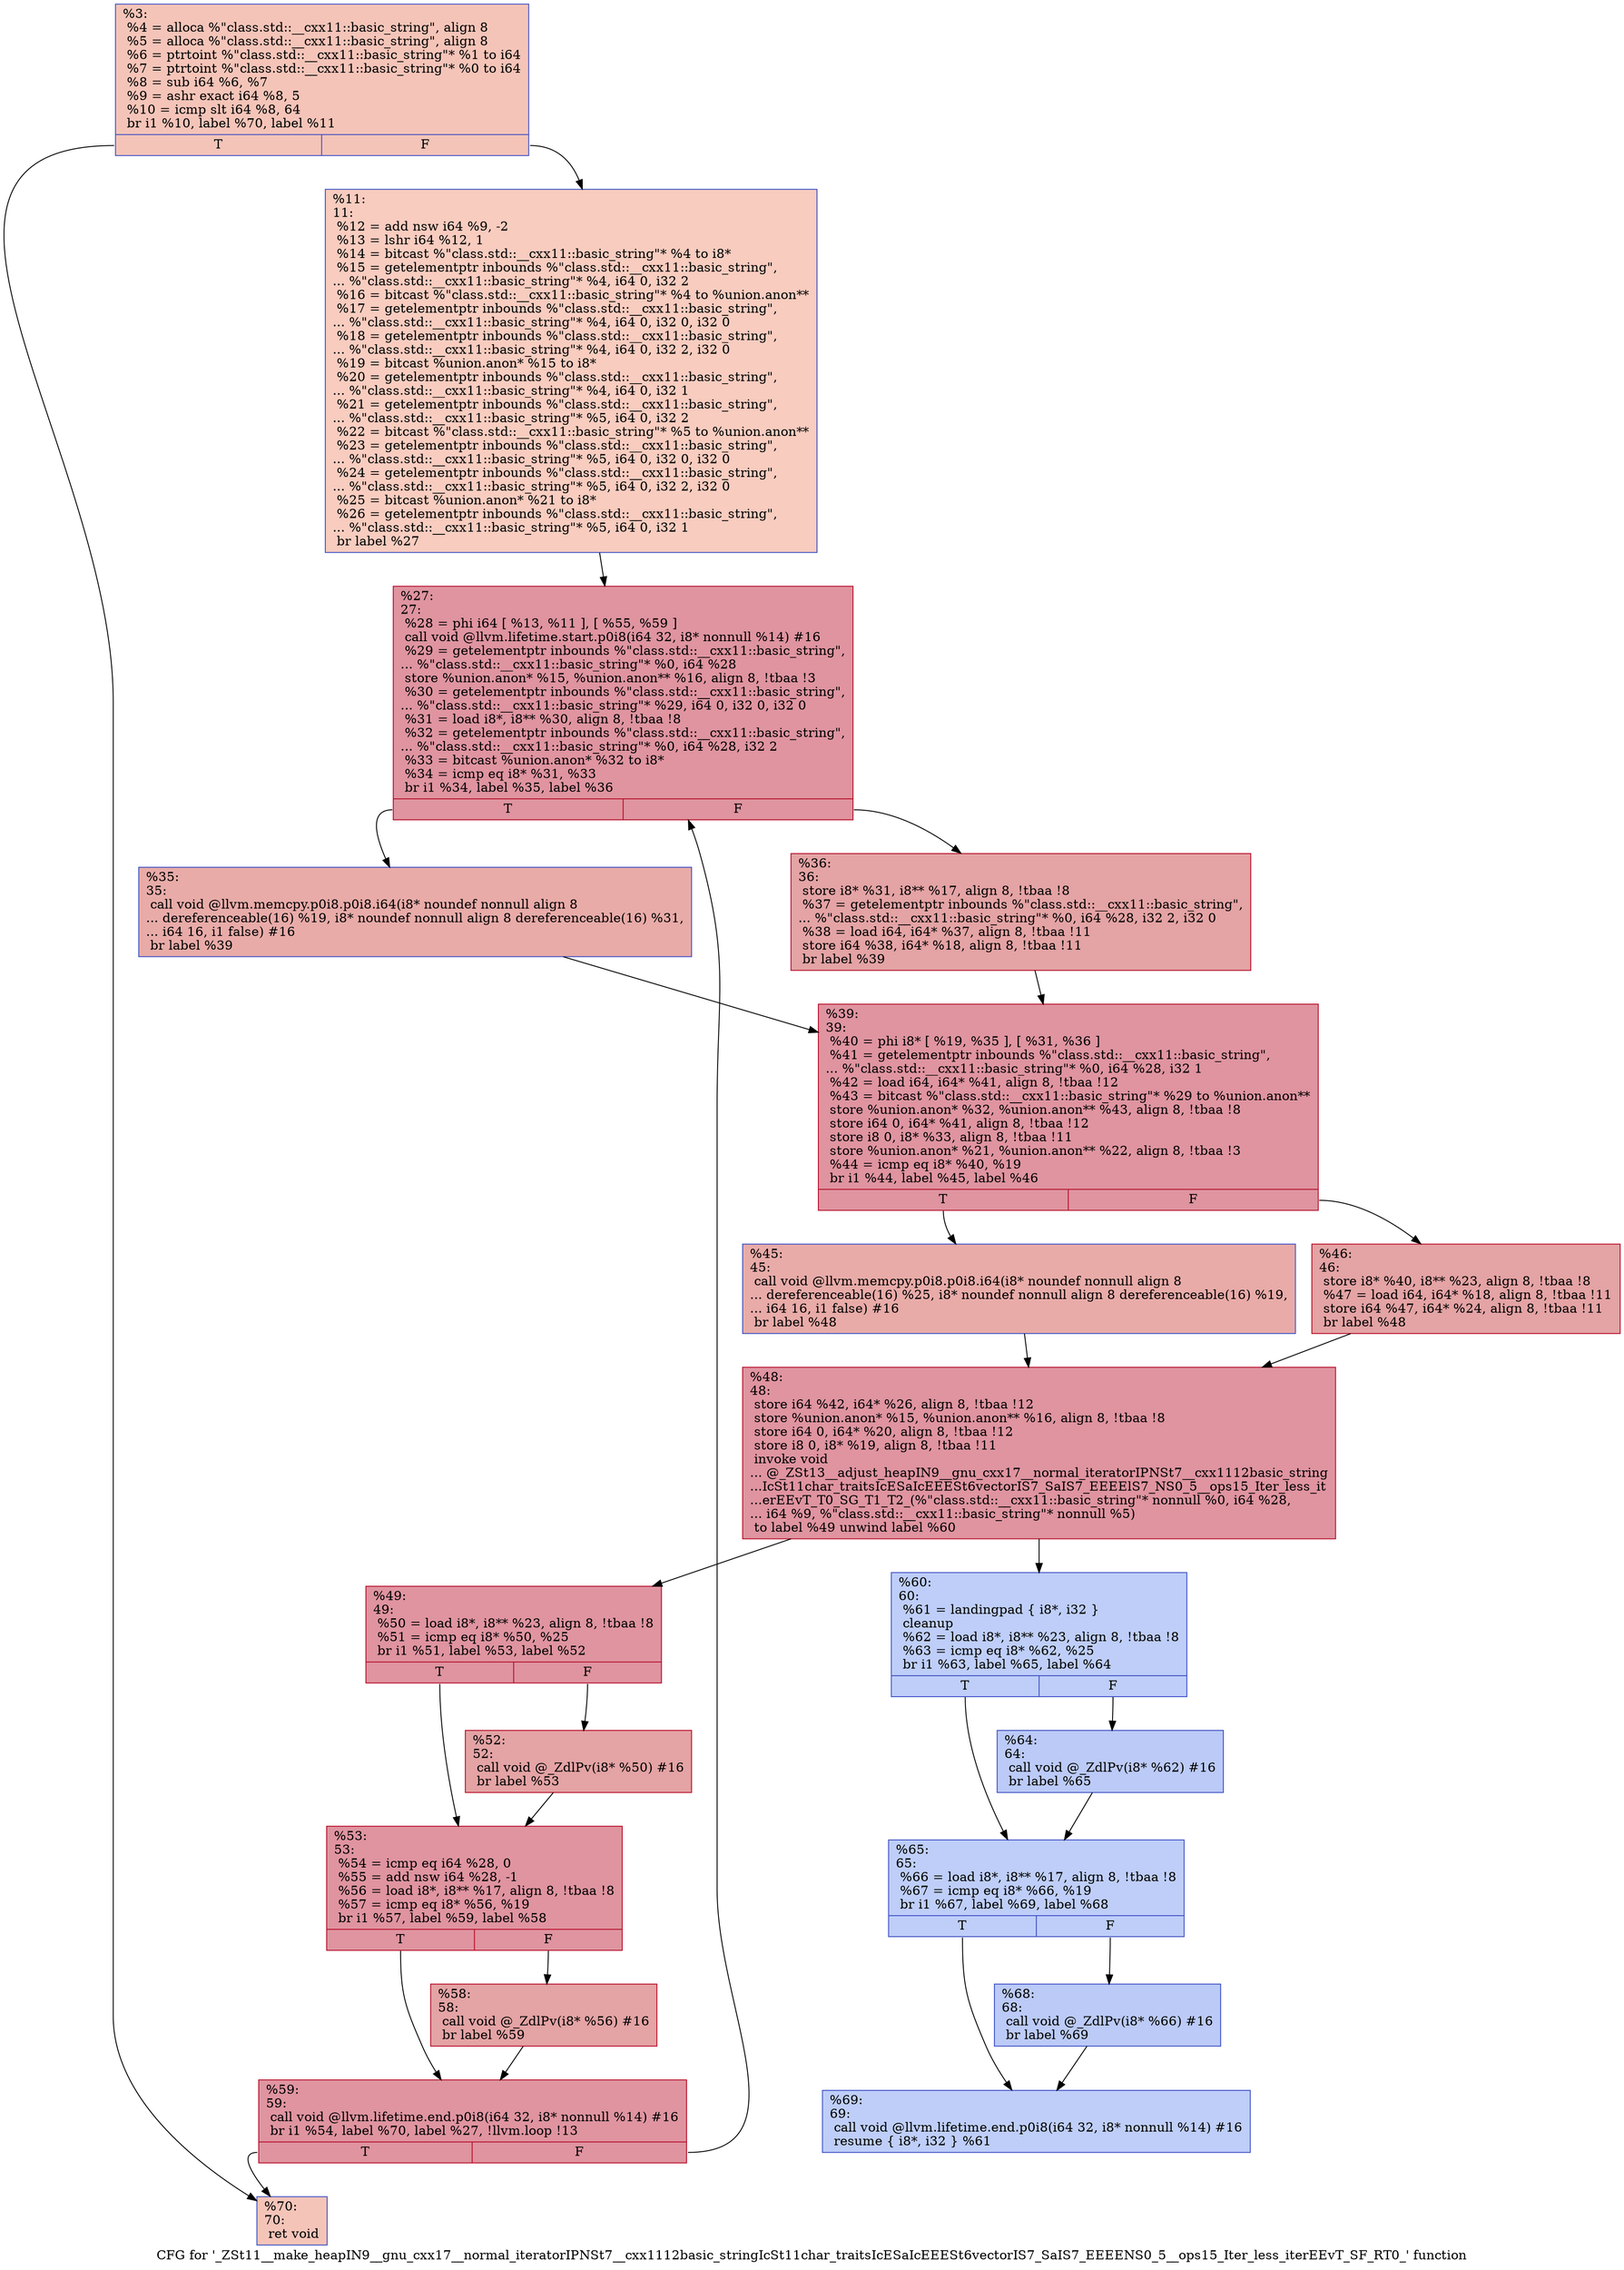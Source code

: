 digraph "CFG for '_ZSt11__make_heapIN9__gnu_cxx17__normal_iteratorIPNSt7__cxx1112basic_stringIcSt11char_traitsIcESaIcEEESt6vectorIS7_SaIS7_EEEENS0_5__ops15_Iter_less_iterEEvT_SF_RT0_' function" {
	label="CFG for '_ZSt11__make_heapIN9__gnu_cxx17__normal_iteratorIPNSt7__cxx1112basic_stringIcSt11char_traitsIcESaIcEEESt6vectorIS7_SaIS7_EEEENS0_5__ops15_Iter_less_iterEEvT_SF_RT0_' function";

	Node0x5599fb3f6750 [shape=record,color="#3d50c3ff", style=filled, fillcolor="#e97a5f70",label="{%3:\l  %4 = alloca %\"class.std::__cxx11::basic_string\", align 8\l  %5 = alloca %\"class.std::__cxx11::basic_string\", align 8\l  %6 = ptrtoint %\"class.std::__cxx11::basic_string\"* %1 to i64\l  %7 = ptrtoint %\"class.std::__cxx11::basic_string\"* %0 to i64\l  %8 = sub i64 %6, %7\l  %9 = ashr exact i64 %8, 5\l  %10 = icmp slt i64 %8, 64\l  br i1 %10, label %70, label %11\l|{<s0>T|<s1>F}}"];
	Node0x5599fb3f6750:s0 -> Node0x5599fb3f6810;
	Node0x5599fb3f6750:s1 -> Node0x5599fb3f6b60;
	Node0x5599fb3f6b60 [shape=record,color="#3d50c3ff", style=filled, fillcolor="#f08b6e70",label="{%11:\l11:                                               \l  %12 = add nsw i64 %9, -2\l  %13 = lshr i64 %12, 1\l  %14 = bitcast %\"class.std::__cxx11::basic_string\"* %4 to i8*\l  %15 = getelementptr inbounds %\"class.std::__cxx11::basic_string\",\l... %\"class.std::__cxx11::basic_string\"* %4, i64 0, i32 2\l  %16 = bitcast %\"class.std::__cxx11::basic_string\"* %4 to %union.anon**\l  %17 = getelementptr inbounds %\"class.std::__cxx11::basic_string\",\l... %\"class.std::__cxx11::basic_string\"* %4, i64 0, i32 0, i32 0\l  %18 = getelementptr inbounds %\"class.std::__cxx11::basic_string\",\l... %\"class.std::__cxx11::basic_string\"* %4, i64 0, i32 2, i32 0\l  %19 = bitcast %union.anon* %15 to i8*\l  %20 = getelementptr inbounds %\"class.std::__cxx11::basic_string\",\l... %\"class.std::__cxx11::basic_string\"* %4, i64 0, i32 1\l  %21 = getelementptr inbounds %\"class.std::__cxx11::basic_string\",\l... %\"class.std::__cxx11::basic_string\"* %5, i64 0, i32 2\l  %22 = bitcast %\"class.std::__cxx11::basic_string\"* %5 to %union.anon**\l  %23 = getelementptr inbounds %\"class.std::__cxx11::basic_string\",\l... %\"class.std::__cxx11::basic_string\"* %5, i64 0, i32 0, i32 0\l  %24 = getelementptr inbounds %\"class.std::__cxx11::basic_string\",\l... %\"class.std::__cxx11::basic_string\"* %5, i64 0, i32 2, i32 0\l  %25 = bitcast %union.anon* %21 to i8*\l  %26 = getelementptr inbounds %\"class.std::__cxx11::basic_string\",\l... %\"class.std::__cxx11::basic_string\"* %5, i64 0, i32 1\l  br label %27\l}"];
	Node0x5599fb3f6b60 -> Node0x5599fb3f74c0;
	Node0x5599fb3f74c0 [shape=record,color="#b70d28ff", style=filled, fillcolor="#b70d2870",label="{%27:\l27:                                               \l  %28 = phi i64 [ %13, %11 ], [ %55, %59 ]\l  call void @llvm.lifetime.start.p0i8(i64 32, i8* nonnull %14) #16\l  %29 = getelementptr inbounds %\"class.std::__cxx11::basic_string\",\l... %\"class.std::__cxx11::basic_string\"* %0, i64 %28\l  store %union.anon* %15, %union.anon** %16, align 8, !tbaa !3\l  %30 = getelementptr inbounds %\"class.std::__cxx11::basic_string\",\l... %\"class.std::__cxx11::basic_string\"* %29, i64 0, i32 0, i32 0\l  %31 = load i8*, i8** %30, align 8, !tbaa !8\l  %32 = getelementptr inbounds %\"class.std::__cxx11::basic_string\",\l... %\"class.std::__cxx11::basic_string\"* %0, i64 %28, i32 2\l  %33 = bitcast %union.anon* %32 to i8*\l  %34 = icmp eq i8* %31, %33\l  br i1 %34, label %35, label %36\l|{<s0>T|<s1>F}}"];
	Node0x5599fb3f74c0:s0 -> Node0x5599fb3f7b90;
	Node0x5599fb3f74c0:s1 -> Node0x5599fb3f7be0;
	Node0x5599fb3f7b90 [shape=record,color="#3d50c3ff", style=filled, fillcolor="#cc403a70",label="{%35:\l35:                                               \l  call void @llvm.memcpy.p0i8.p0i8.i64(i8* noundef nonnull align 8\l... dereferenceable(16) %19, i8* noundef nonnull align 8 dereferenceable(16) %31,\l... i64 16, i1 false) #16\l  br label %39\l}"];
	Node0x5599fb3f7b90 -> Node0x5599fb3f7de0;
	Node0x5599fb3f7be0 [shape=record,color="#b70d28ff", style=filled, fillcolor="#c32e3170",label="{%36:\l36:                                               \l  store i8* %31, i8** %17, align 8, !tbaa !8\l  %37 = getelementptr inbounds %\"class.std::__cxx11::basic_string\",\l... %\"class.std::__cxx11::basic_string\"* %0, i64 %28, i32 2, i32 0\l  %38 = load i64, i64* %37, align 8, !tbaa !11\l  store i64 %38, i64* %18, align 8, !tbaa !11\l  br label %39\l}"];
	Node0x5599fb3f7be0 -> Node0x5599fb3f7de0;
	Node0x5599fb3f7de0 [shape=record,color="#b70d28ff", style=filled, fillcolor="#b70d2870",label="{%39:\l39:                                               \l  %40 = phi i8* [ %19, %35 ], [ %31, %36 ]\l  %41 = getelementptr inbounds %\"class.std::__cxx11::basic_string\",\l... %\"class.std::__cxx11::basic_string\"* %0, i64 %28, i32 1\l  %42 = load i64, i64* %41, align 8, !tbaa !12\l  %43 = bitcast %\"class.std::__cxx11::basic_string\"* %29 to %union.anon**\l  store %union.anon* %32, %union.anon** %43, align 8, !tbaa !8\l  store i64 0, i64* %41, align 8, !tbaa !12\l  store i8 0, i8* %33, align 8, !tbaa !11\l  store %union.anon* %21, %union.anon** %22, align 8, !tbaa !3\l  %44 = icmp eq i8* %40, %19\l  br i1 %44, label %45, label %46\l|{<s0>T|<s1>F}}"];
	Node0x5599fb3f7de0:s0 -> Node0x5599fb3e9670;
	Node0x5599fb3f7de0:s1 -> Node0x5599fb3e96c0;
	Node0x5599fb3e9670 [shape=record,color="#3d50c3ff", style=filled, fillcolor="#cc403a70",label="{%45:\l45:                                               \l  call void @llvm.memcpy.p0i8.p0i8.i64(i8* noundef nonnull align 8\l... dereferenceable(16) %25, i8* noundef nonnull align 8 dereferenceable(16) %19,\l... i64 16, i1 false) #16\l  br label %48\l}"];
	Node0x5599fb3e9670 -> Node0x5599fb3e9880;
	Node0x5599fb3e96c0 [shape=record,color="#b70d28ff", style=filled, fillcolor="#c32e3170",label="{%46:\l46:                                               \l  store i8* %40, i8** %23, align 8, !tbaa !8\l  %47 = load i64, i64* %18, align 8, !tbaa !11\l  store i64 %47, i64* %24, align 8, !tbaa !11\l  br label %48\l}"];
	Node0x5599fb3e96c0 -> Node0x5599fb3e9880;
	Node0x5599fb3e9880 [shape=record,color="#b70d28ff", style=filled, fillcolor="#b70d2870",label="{%48:\l48:                                               \l  store i64 %42, i64* %26, align 8, !tbaa !12\l  store %union.anon* %15, %union.anon** %16, align 8, !tbaa !8\l  store i64 0, i64* %20, align 8, !tbaa !12\l  store i8 0, i8* %19, align 8, !tbaa !11\l  invoke void\l... @_ZSt13__adjust_heapIN9__gnu_cxx17__normal_iteratorIPNSt7__cxx1112basic_string\l...IcSt11char_traitsIcESaIcEEESt6vectorIS7_SaIS7_EEEElS7_NS0_5__ops15_Iter_less_it\l...erEEvT_T0_SG_T1_T2_(%\"class.std::__cxx11::basic_string\"* nonnull %0, i64 %28,\l... i64 %9, %\"class.std::__cxx11::basic_string\"* nonnull %5)\l          to label %49 unwind label %60\l}"];
	Node0x5599fb3e9880 -> Node0x5599fb3e9e40;
	Node0x5599fb3e9880 -> Node0x5599fb3e9e90;
	Node0x5599fb3e9e40 [shape=record,color="#b70d28ff", style=filled, fillcolor="#b70d2870",label="{%49:\l49:                                               \l  %50 = load i8*, i8** %23, align 8, !tbaa !8\l  %51 = icmp eq i8* %50, %25\l  br i1 %51, label %53, label %52\l|{<s0>T|<s1>F}}"];
	Node0x5599fb3e9e40:s0 -> Node0x5599fb3ea320;
	Node0x5599fb3e9e40:s1 -> Node0x5599fb3ea370;
	Node0x5599fb3ea370 [shape=record,color="#b70d28ff", style=filled, fillcolor="#c32e3170",label="{%52:\l52:                                               \l  call void @_ZdlPv(i8* %50) #16\l  br label %53\l}"];
	Node0x5599fb3ea370 -> Node0x5599fb3ea320;
	Node0x5599fb3ea320 [shape=record,color="#b70d28ff", style=filled, fillcolor="#b70d2870",label="{%53:\l53:                                               \l  %54 = icmp eq i64 %28, 0\l  %55 = add nsw i64 %28, -1\l  %56 = load i8*, i8** %17, align 8, !tbaa !8\l  %57 = icmp eq i8* %56, %19\l  br i1 %57, label %59, label %58\l|{<s0>T|<s1>F}}"];
	Node0x5599fb3ea320:s0 -> Node0x5599fb3f75b0;
	Node0x5599fb3ea320:s1 -> Node0x5599fb3ea830;
	Node0x5599fb3ea830 [shape=record,color="#b70d28ff", style=filled, fillcolor="#c32e3170",label="{%58:\l58:                                               \l  call void @_ZdlPv(i8* %56) #16\l  br label %59\l}"];
	Node0x5599fb3ea830 -> Node0x5599fb3f75b0;
	Node0x5599fb3f75b0 [shape=record,color="#b70d28ff", style=filled, fillcolor="#b70d2870",label="{%59:\l59:                                               \l  call void @llvm.lifetime.end.p0i8(i64 32, i8* nonnull %14) #16\l  br i1 %54, label %70, label %27, !llvm.loop !13\l|{<s0>T|<s1>F}}"];
	Node0x5599fb3f75b0:s0 -> Node0x5599fb3f6810;
	Node0x5599fb3f75b0:s1 -> Node0x5599fb3f74c0;
	Node0x5599fb3e9e90 [shape=record,color="#3d50c3ff", style=filled, fillcolor="#6c8ff170",label="{%60:\l60:                                               \l  %61 = landingpad \{ i8*, i32 \}\l          cleanup\l  %62 = load i8*, i8** %23, align 8, !tbaa !8\l  %63 = icmp eq i8* %62, %25\l  br i1 %63, label %65, label %64\l|{<s0>T|<s1>F}}"];
	Node0x5599fb3e9e90:s0 -> Node0x5599fb3fb220;
	Node0x5599fb3e9e90:s1 -> Node0x5599fb3fb270;
	Node0x5599fb3fb270 [shape=record,color="#3d50c3ff", style=filled, fillcolor="#6687ed70",label="{%64:\l64:                                               \l  call void @_ZdlPv(i8* %62) #16\l  br label %65\l}"];
	Node0x5599fb3fb270 -> Node0x5599fb3fb220;
	Node0x5599fb3fb220 [shape=record,color="#3d50c3ff", style=filled, fillcolor="#6c8ff170",label="{%65:\l65:                                               \l  %66 = load i8*, i8** %17, align 8, !tbaa !8\l  %67 = icmp eq i8* %66, %19\l  br i1 %67, label %69, label %68\l|{<s0>T|<s1>F}}"];
	Node0x5599fb3fb220:s0 -> Node0x5599fb3fb610;
	Node0x5599fb3fb220:s1 -> Node0x5599fb3fb660;
	Node0x5599fb3fb660 [shape=record,color="#3d50c3ff", style=filled, fillcolor="#6687ed70",label="{%68:\l68:                                               \l  call void @_ZdlPv(i8* %66) #16\l  br label %69\l}"];
	Node0x5599fb3fb660 -> Node0x5599fb3fb610;
	Node0x5599fb3fb610 [shape=record,color="#3d50c3ff", style=filled, fillcolor="#6c8ff170",label="{%69:\l69:                                               \l  call void @llvm.lifetime.end.p0i8(i64 32, i8* nonnull %14) #16\l  resume \{ i8*, i32 \} %61\l}"];
	Node0x5599fb3f6810 [shape=record,color="#3d50c3ff", style=filled, fillcolor="#e97a5f70",label="{%70:\l70:                                               \l  ret void\l}"];
}
